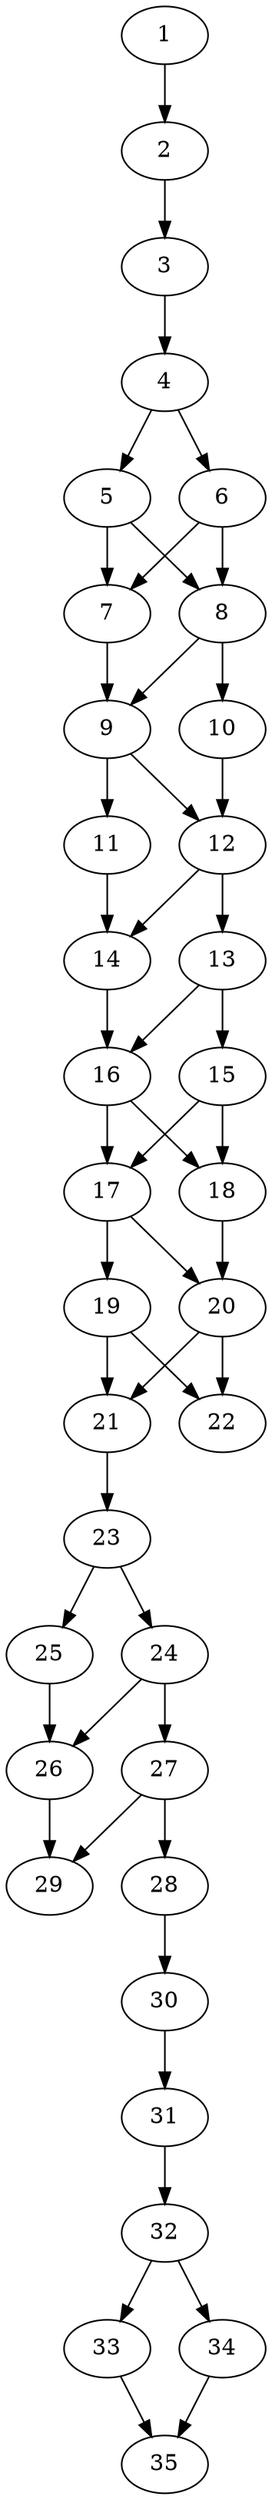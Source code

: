 // DAG automatically generated by daggen at Thu Oct  3 14:05:37 2019
// ./daggen --dot -n 35 --ccr 0.4 --fat 0.3 --regular 0.5 --density 0.7 --mindata 5242880 --maxdata 52428800 
digraph G {
  1 [size="112693760", alpha="0.12", expect_size="45077504"] 
  1 -> 2 [size ="45077504"]
  2 [size="42053120", alpha="0.17", expect_size="16821248"] 
  2 -> 3 [size ="16821248"]
  3 [size="81694720", alpha="0.02", expect_size="32677888"] 
  3 -> 4 [size ="32677888"]
  4 [size="82567680", alpha="0.06", expect_size="33027072"] 
  4 -> 5 [size ="33027072"]
  4 -> 6 [size ="33027072"]
  5 [size="22182400", alpha="0.02", expect_size="8872960"] 
  5 -> 7 [size ="8872960"]
  5 -> 8 [size ="8872960"]
  6 [size="104110080", alpha="0.17", expect_size="41644032"] 
  6 -> 7 [size ="41644032"]
  6 -> 8 [size ="41644032"]
  7 [size="97228800", alpha="0.12", expect_size="38891520"] 
  7 -> 9 [size ="38891520"]
  8 [size="88263680", alpha="0.03", expect_size="35305472"] 
  8 -> 9 [size ="35305472"]
  8 -> 10 [size ="35305472"]
  9 [size="55426560", alpha="0.07", expect_size="22170624"] 
  9 -> 11 [size ="22170624"]
  9 -> 12 [size ="22170624"]
  10 [size="108797440", alpha="0.17", expect_size="43518976"] 
  10 -> 12 [size ="43518976"]
  11 [size="93286400", alpha="0.04", expect_size="37314560"] 
  11 -> 14 [size ="37314560"]
  12 [size="44454400", alpha="0.05", expect_size="17781760"] 
  12 -> 13 [size ="17781760"]
  12 -> 14 [size ="17781760"]
  13 [size="25607680", alpha="0.19", expect_size="10243072"] 
  13 -> 15 [size ="10243072"]
  13 -> 16 [size ="10243072"]
  14 [size="35668480", alpha="0.02", expect_size="14267392"] 
  14 -> 16 [size ="14267392"]
  15 [size="68641280", alpha="0.18", expect_size="27456512"] 
  15 -> 17 [size ="27456512"]
  15 -> 18 [size ="27456512"]
  16 [size="81858560", alpha="0.13", expect_size="32743424"] 
  16 -> 17 [size ="32743424"]
  16 -> 18 [size ="32743424"]
  17 [size="62830080", alpha="0.20", expect_size="25132032"] 
  17 -> 19 [size ="25132032"]
  17 -> 20 [size ="25132032"]
  18 [size="18088960", alpha="0.12", expect_size="7235584"] 
  18 -> 20 [size ="7235584"]
  19 [size="36103680", alpha="0.20", expect_size="14441472"] 
  19 -> 21 [size ="14441472"]
  19 -> 22 [size ="14441472"]
  20 [size="74636800", alpha="0.15", expect_size="29854720"] 
  20 -> 21 [size ="29854720"]
  20 -> 22 [size ="29854720"]
  21 [size="56688640", alpha="0.07", expect_size="22675456"] 
  21 -> 23 [size ="22675456"]
  22 [size="79198720", alpha="0.04", expect_size="31679488"] 
  23 [size="108582400", alpha="0.12", expect_size="43432960"] 
  23 -> 24 [size ="43432960"]
  23 -> 25 [size ="43432960"]
  24 [size="102819840", alpha="0.13", expect_size="41127936"] 
  24 -> 26 [size ="41127936"]
  24 -> 27 [size ="41127936"]
  25 [size="112081920", alpha="0.15", expect_size="44832768"] 
  25 -> 26 [size ="44832768"]
  26 [size="101340160", alpha="0.12", expect_size="40536064"] 
  26 -> 29 [size ="40536064"]
  27 [size="62978560", alpha="0.04", expect_size="25191424"] 
  27 -> 28 [size ="25191424"]
  27 -> 29 [size ="25191424"]
  28 [size="60472320", alpha="0.08", expect_size="24188928"] 
  28 -> 30 [size ="24188928"]
  29 [size="130839040", alpha="0.19", expect_size="52335616"] 
  30 [size="129459200", alpha="0.07", expect_size="51783680"] 
  30 -> 31 [size ="51783680"]
  31 [size="99461120", alpha="0.08", expect_size="39784448"] 
  31 -> 32 [size ="39784448"]
  32 [size="22471680", alpha="0.15", expect_size="8988672"] 
  32 -> 33 [size ="8988672"]
  32 -> 34 [size ="8988672"]
  33 [size="45401600", alpha="0.04", expect_size="18160640"] 
  33 -> 35 [size ="18160640"]
  34 [size="118873600", alpha="0.16", expect_size="47549440"] 
  34 -> 35 [size ="47549440"]
  35 [size="76418560", alpha="0.18", expect_size="30567424"] 
}
